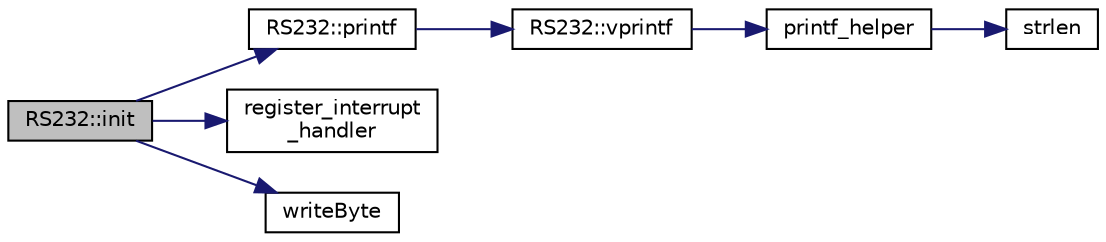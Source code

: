 digraph "RS232::init"
{
 // LATEX_PDF_SIZE
  edge [fontname="Helvetica",fontsize="10",labelfontname="Helvetica",labelfontsize="10"];
  node [fontname="Helvetica",fontsize="10",shape=record];
  rankdir="LR";
  Node1 [label="RS232::init",height=0.2,width=0.4,color="black", fillcolor="grey75", style="filled", fontcolor="black",tooltip="Activates the RS232 serial driver."];
  Node1 -> Node2 [color="midnightblue",fontsize="10",style="solid",fontname="Helvetica"];
  Node2 [label="RS232::printf",height=0.2,width=0.4,color="black", fillcolor="white", style="filled",URL="$d7/d75/namespace_r_s232.html#a394b7ac1c601a47c2881a460eb41171a",tooltip="Prints a formatted string to serial output."];
  Node2 -> Node3 [color="midnightblue",fontsize="10",style="solid",fontname="Helvetica"];
  Node3 [label="RS232::vprintf",height=0.2,width=0.4,color="black", fillcolor="white", style="filled",URL="$d7/d75/namespace_r_s232.html#a04a4582da3c891beaa849f3ce2189975",tooltip="Prints a formatted string to serial output using a va_list of arguments."];
  Node3 -> Node4 [color="midnightblue",fontsize="10",style="solid",fontname="Helvetica"];
  Node4 [label="printf_helper",height=0.2,width=0.4,color="black", fillcolor="white", style="filled",URL="$d4/d64/printf_8cpp.html#a85a2fff114bf015eba22a1dc163bf1ba",tooltip="Perform all printf operations on the format string using the provided argument list and uses the call..."];
  Node4 -> Node5 [color="midnightblue",fontsize="10",style="solid",fontname="Helvetica"];
  Node5 [label="strlen",height=0.2,width=0.4,color="black", fillcolor="white", style="filled",URL="$d5/d24/string_8cpp.html#a2dee044e4e667b5b789b493abd21cfa4",tooltip="Returns the length of a string."];
  Node1 -> Node6 [color="midnightblue",fontsize="10",style="solid",fontname="Helvetica"];
  Node6 [label="register_interrupt\l_handler",height=0.2,width=0.4,color="black", fillcolor="white", style="filled",URL="$d3/d68/isr_8cpp.html#acc90c1ac3bbcb4fc45ccda7cde4882c7",tooltip=" "];
  Node1 -> Node7 [color="midnightblue",fontsize="10",style="solid",fontname="Helvetica"];
  Node7 [label="writeByte",height=0.2,width=0.4,color="black", fillcolor="white", style="filled",URL="$d7/d27/ports_8cpp.html#aa89191491445201430ae9a8feb3184d9",tooltip="Writes a byte (8 bits) to the CPU bus at a given port address."];
}
